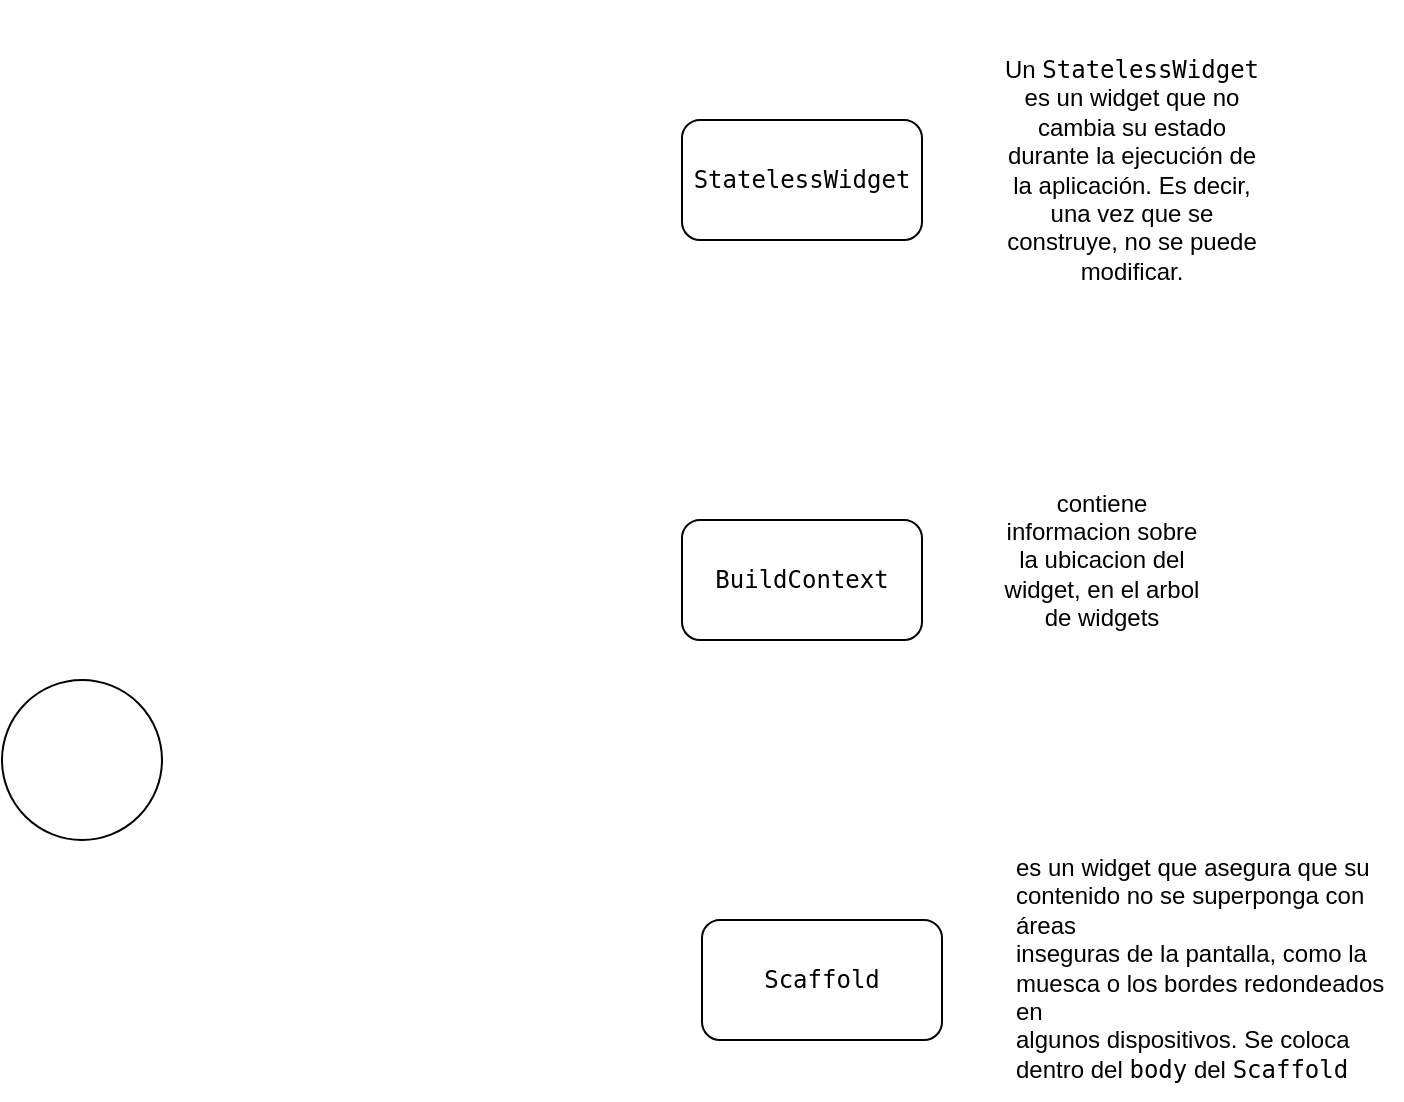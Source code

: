 <mxfile version="26.1.0">
  <diagram name="Página-1" id="M6Pzc_C24xo2Enhqxa4n">
    <mxGraphModel dx="1259" dy="635" grid="1" gridSize="10" guides="1" tooltips="1" connect="1" arrows="1" fold="1" page="1" pageScale="1" pageWidth="827" pageHeight="1169" math="0" shadow="0">
      <root>
        <mxCell id="0" />
        <mxCell id="1" parent="0" />
        <mxCell id="fs-aPo8nbTwsByZCqwDc-1" value="" style="ellipse;whiteSpace=wrap;html=1;aspect=fixed;" vertex="1" parent="1">
          <mxGeometry x="110" y="370" width="80" height="80" as="geometry" />
        </mxCell>
        <mxCell id="fs-aPo8nbTwsByZCqwDc-2" value="&lt;code&gt;StatelessWidget&lt;/code&gt;" style="rounded=1;whiteSpace=wrap;html=1;" vertex="1" parent="1">
          <mxGeometry x="450" y="90" width="120" height="60" as="geometry" />
        </mxCell>
        <mxCell id="fs-aPo8nbTwsByZCqwDc-4" value="&lt;meta charset=&quot;utf-8&quot;&gt;&lt;code&gt;BuildContext&lt;/code&gt;" style="rounded=1;whiteSpace=wrap;html=1;" vertex="1" parent="1">
          <mxGeometry x="450" y="290" width="120" height="60" as="geometry" />
        </mxCell>
        <mxCell id="fs-aPo8nbTwsByZCqwDc-5" value="contiene informacion sobre la ubicacion del widget, en el arbol de widgets" style="text;html=1;align=center;verticalAlign=middle;whiteSpace=wrap;rounded=0;" vertex="1" parent="1">
          <mxGeometry x="610" y="270" width="100" height="80" as="geometry" />
        </mxCell>
        <mxCell id="fs-aPo8nbTwsByZCqwDc-6" value="Un &lt;code&gt;StatelessWidget&lt;/code&gt; es un widget que no cambia su estado &lt;br/&gt;durante la ejecución de la aplicación. Es decir, una vez que se &lt;br/&gt;construye, no se puede modificar." style="text;html=1;align=center;verticalAlign=middle;whiteSpace=wrap;rounded=0;" vertex="1" parent="1">
          <mxGeometry x="610" y="30" width="130" height="170" as="geometry" />
        </mxCell>
        <mxCell id="fs-aPo8nbTwsByZCqwDc-7" value="es un widget que asegura que su contenido no se superponga con áreas &lt;br/&gt;inseguras de la pantalla, como la muesca o los bordes redondeados en &lt;br/&gt;algunos dispositivos. Se coloca dentro del &lt;code&gt;body&lt;/code&gt; del &lt;code&gt;Scaffold&lt;/code&gt;" style="text;whiteSpace=wrap;html=1;" vertex="1" parent="1">
          <mxGeometry x="615" y="450" width="195" height="130" as="geometry" />
        </mxCell>
        <mxCell id="fs-aPo8nbTwsByZCqwDc-8" value="&lt;code&gt;Scaffold&lt;/code&gt;" style="rounded=1;whiteSpace=wrap;html=1;" vertex="1" parent="1">
          <mxGeometry x="460" y="490" width="120" height="60" as="geometry" />
        </mxCell>
      </root>
    </mxGraphModel>
  </diagram>
</mxfile>
